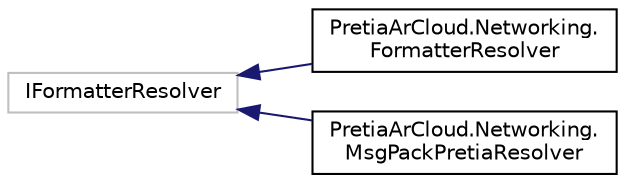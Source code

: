 digraph "Graphical Class Hierarchy"
{
 // LATEX_PDF_SIZE
  edge [fontname="Helvetica",fontsize="10",labelfontname="Helvetica",labelfontsize="10"];
  node [fontname="Helvetica",fontsize="10",shape=record];
  rankdir="LR";
  Node174 [label="IFormatterResolver",height=0.2,width=0.4,color="grey75", fillcolor="white", style="filled",tooltip=" "];
  Node174 -> Node0 [dir="back",color="midnightblue",fontsize="10",style="solid",fontname="Helvetica"];
  Node0 [label="PretiaArCloud.Networking.\lFormatterResolver",height=0.2,width=0.4,color="black", fillcolor="white", style="filled",URL="$classPretiaArCloud_1_1Networking_1_1FormatterResolver.html",tooltip=" "];
  Node174 -> Node176 [dir="back",color="midnightblue",fontsize="10",style="solid",fontname="Helvetica"];
  Node176 [label="PretiaArCloud.Networking.\lMsgPackPretiaResolver",height=0.2,width=0.4,color="black", fillcolor="white", style="filled",URL="$classPretiaArCloud_1_1Networking_1_1MsgPackPretiaResolver.html",tooltip=" "];
}
